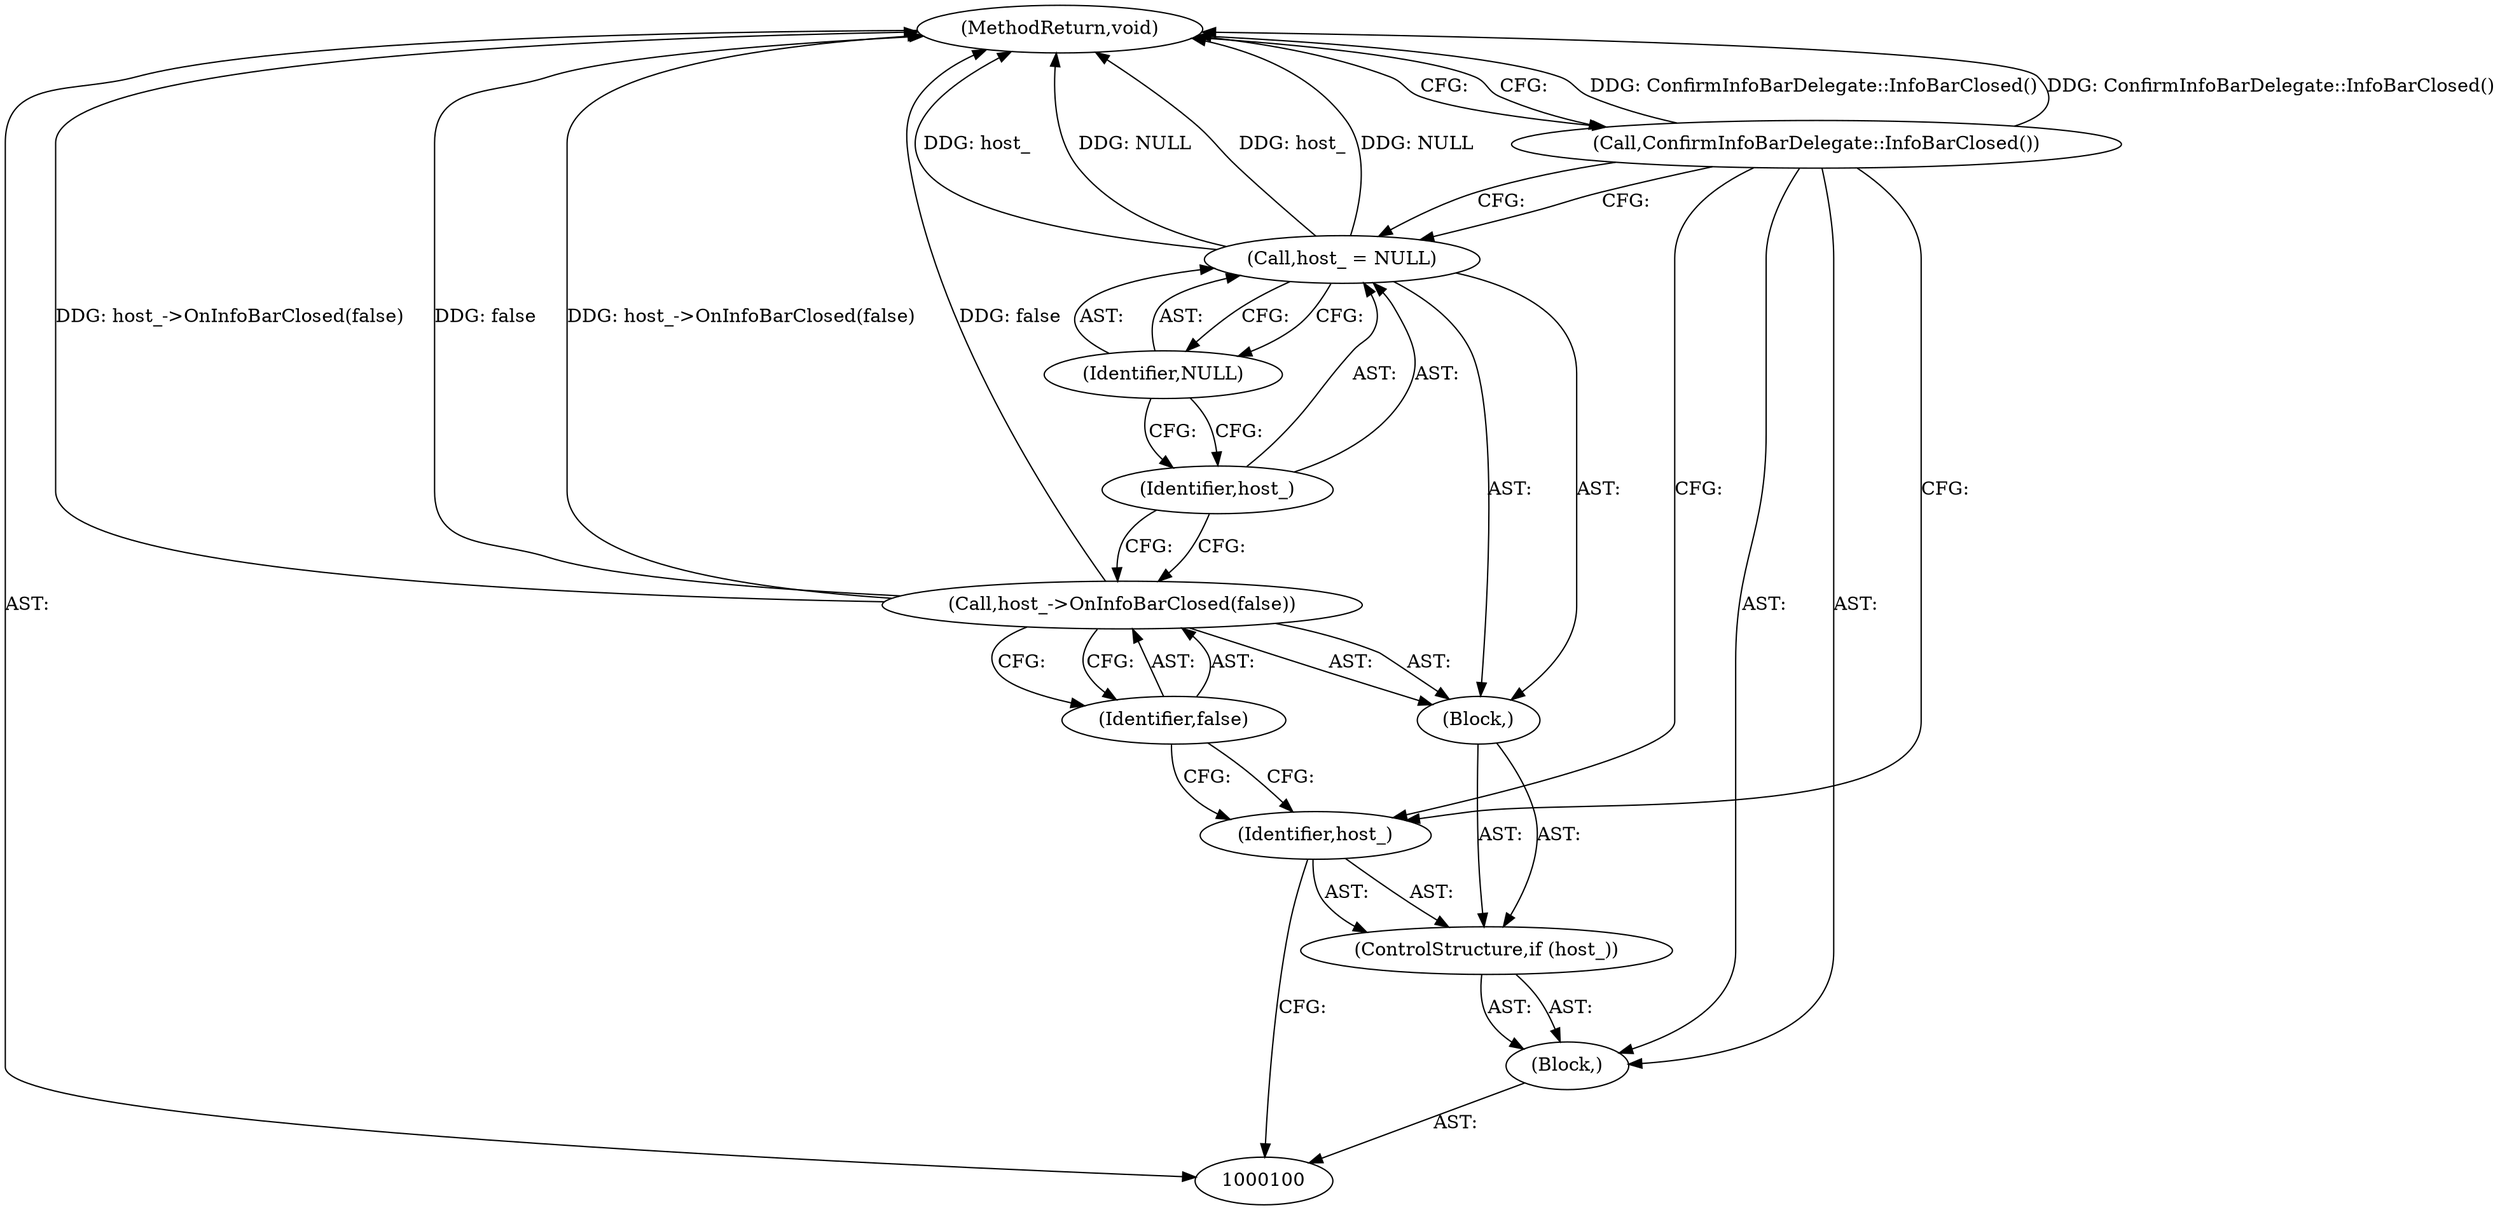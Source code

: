digraph "1_Chrome_0d04639df7a3b2425c671ab08f68eb32b3d04cb1_0" {
"1000111" [label="(MethodReturn,void)"];
"1000101" [label="(Block,)"];
"1000104" [label="(Block,)"];
"1000102" [label="(ControlStructure,if (host_))"];
"1000103" [label="(Identifier,host_)"];
"1000106" [label="(Identifier,false)"];
"1000105" [label="(Call,host_->OnInfoBarClosed(false))"];
"1000109" [label="(Identifier,NULL)"];
"1000107" [label="(Call,host_ = NULL)"];
"1000108" [label="(Identifier,host_)"];
"1000110" [label="(Call,ConfirmInfoBarDelegate::InfoBarClosed())"];
"1000111" -> "1000100"  [label="AST: "];
"1000111" -> "1000110"  [label="CFG: "];
"1000107" -> "1000111"  [label="DDG: host_"];
"1000107" -> "1000111"  [label="DDG: NULL"];
"1000105" -> "1000111"  [label="DDG: host_->OnInfoBarClosed(false)"];
"1000105" -> "1000111"  [label="DDG: false"];
"1000110" -> "1000111"  [label="DDG: ConfirmInfoBarDelegate::InfoBarClosed()"];
"1000101" -> "1000100"  [label="AST: "];
"1000102" -> "1000101"  [label="AST: "];
"1000110" -> "1000101"  [label="AST: "];
"1000104" -> "1000102"  [label="AST: "];
"1000105" -> "1000104"  [label="AST: "];
"1000107" -> "1000104"  [label="AST: "];
"1000102" -> "1000101"  [label="AST: "];
"1000103" -> "1000102"  [label="AST: "];
"1000104" -> "1000102"  [label="AST: "];
"1000103" -> "1000102"  [label="AST: "];
"1000103" -> "1000100"  [label="CFG: "];
"1000106" -> "1000103"  [label="CFG: "];
"1000110" -> "1000103"  [label="CFG: "];
"1000106" -> "1000105"  [label="AST: "];
"1000106" -> "1000103"  [label="CFG: "];
"1000105" -> "1000106"  [label="CFG: "];
"1000105" -> "1000104"  [label="AST: "];
"1000105" -> "1000106"  [label="CFG: "];
"1000106" -> "1000105"  [label="AST: "];
"1000108" -> "1000105"  [label="CFG: "];
"1000105" -> "1000111"  [label="DDG: host_->OnInfoBarClosed(false)"];
"1000105" -> "1000111"  [label="DDG: false"];
"1000109" -> "1000107"  [label="AST: "];
"1000109" -> "1000108"  [label="CFG: "];
"1000107" -> "1000109"  [label="CFG: "];
"1000107" -> "1000104"  [label="AST: "];
"1000107" -> "1000109"  [label="CFG: "];
"1000108" -> "1000107"  [label="AST: "];
"1000109" -> "1000107"  [label="AST: "];
"1000110" -> "1000107"  [label="CFG: "];
"1000107" -> "1000111"  [label="DDG: host_"];
"1000107" -> "1000111"  [label="DDG: NULL"];
"1000108" -> "1000107"  [label="AST: "];
"1000108" -> "1000105"  [label="CFG: "];
"1000109" -> "1000108"  [label="CFG: "];
"1000110" -> "1000101"  [label="AST: "];
"1000110" -> "1000107"  [label="CFG: "];
"1000110" -> "1000103"  [label="CFG: "];
"1000111" -> "1000110"  [label="CFG: "];
"1000110" -> "1000111"  [label="DDG: ConfirmInfoBarDelegate::InfoBarClosed()"];
}
